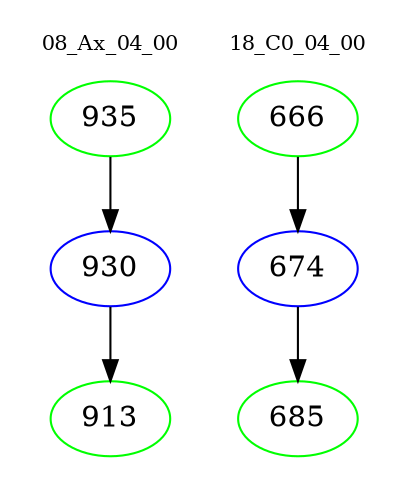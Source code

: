 digraph{
subgraph cluster_0 {
color = white
label = "08_Ax_04_00";
fontsize=10;
T0_935 [label="935", color="green"]
T0_935 -> T0_930 [color="black"]
T0_930 [label="930", color="blue"]
T0_930 -> T0_913 [color="black"]
T0_913 [label="913", color="green"]
}
subgraph cluster_1 {
color = white
label = "18_C0_04_00";
fontsize=10;
T1_666 [label="666", color="green"]
T1_666 -> T1_674 [color="black"]
T1_674 [label="674", color="blue"]
T1_674 -> T1_685 [color="black"]
T1_685 [label="685", color="green"]
}
}
